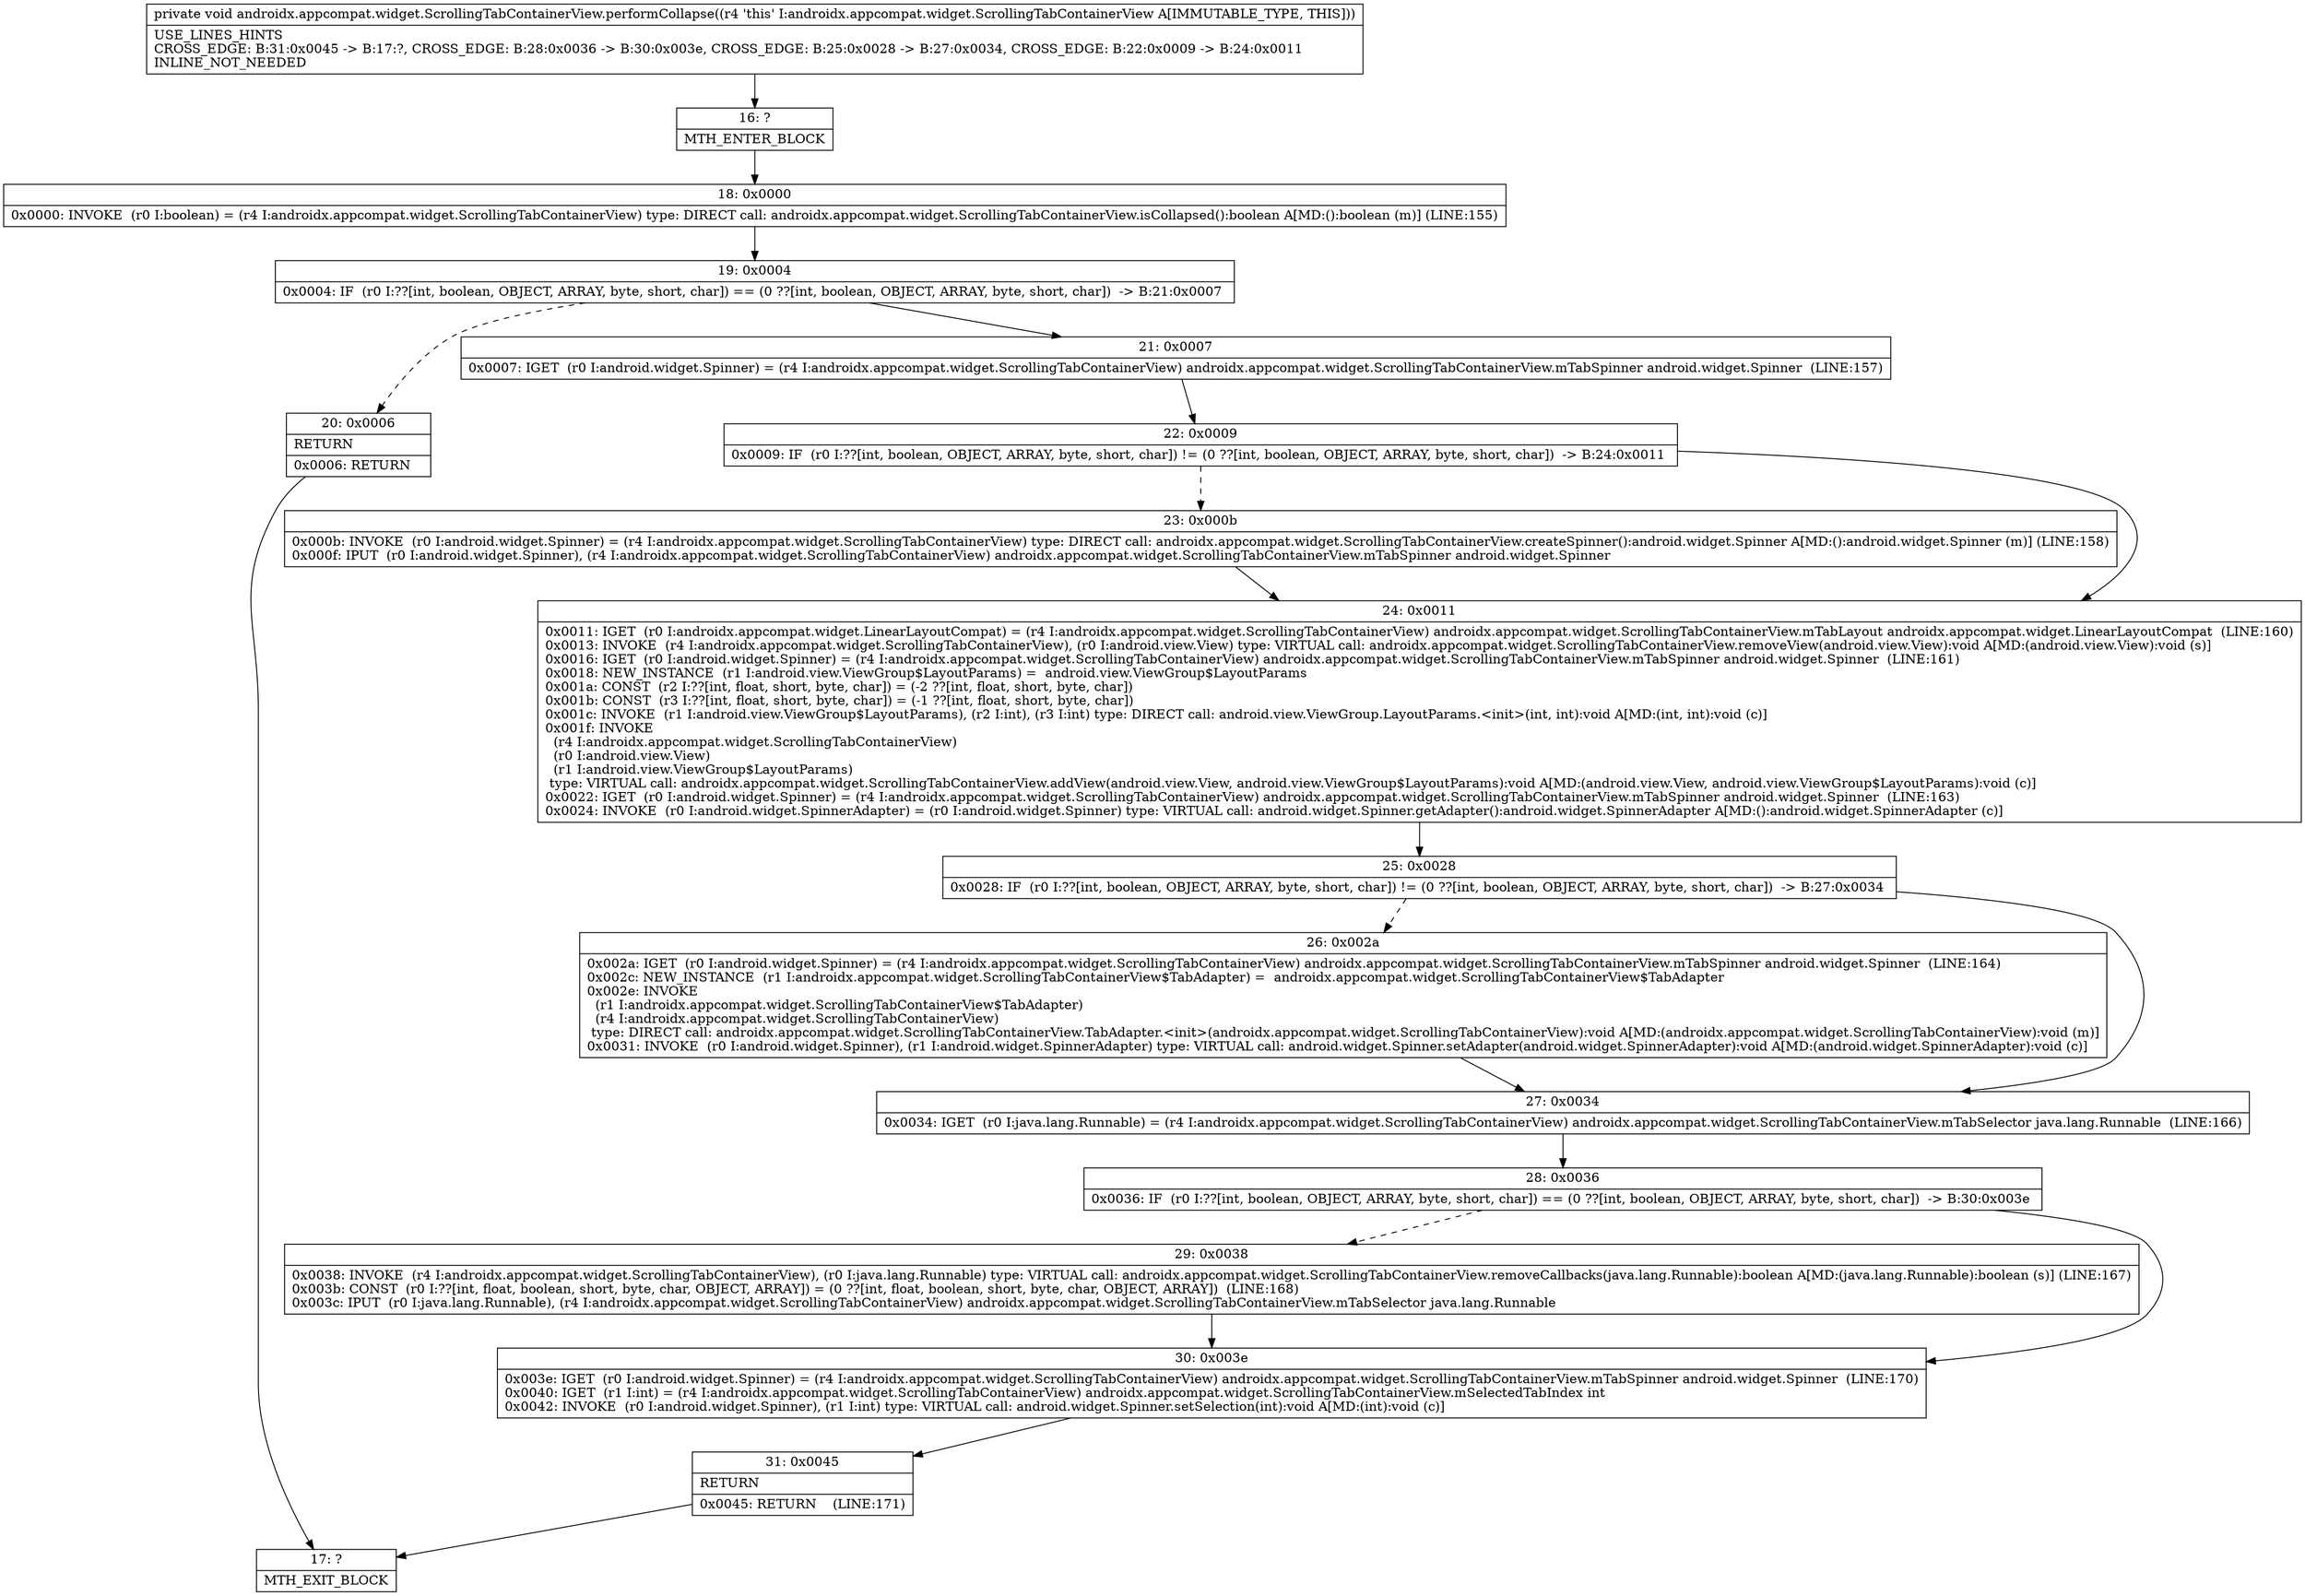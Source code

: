 digraph "CFG forandroidx.appcompat.widget.ScrollingTabContainerView.performCollapse()V" {
Node_16 [shape=record,label="{16\:\ ?|MTH_ENTER_BLOCK\l}"];
Node_18 [shape=record,label="{18\:\ 0x0000|0x0000: INVOKE  (r0 I:boolean) = (r4 I:androidx.appcompat.widget.ScrollingTabContainerView) type: DIRECT call: androidx.appcompat.widget.ScrollingTabContainerView.isCollapsed():boolean A[MD:():boolean (m)] (LINE:155)\l}"];
Node_19 [shape=record,label="{19\:\ 0x0004|0x0004: IF  (r0 I:??[int, boolean, OBJECT, ARRAY, byte, short, char]) == (0 ??[int, boolean, OBJECT, ARRAY, byte, short, char])  \-\> B:21:0x0007 \l}"];
Node_20 [shape=record,label="{20\:\ 0x0006|RETURN\l|0x0006: RETURN   \l}"];
Node_17 [shape=record,label="{17\:\ ?|MTH_EXIT_BLOCK\l}"];
Node_21 [shape=record,label="{21\:\ 0x0007|0x0007: IGET  (r0 I:android.widget.Spinner) = (r4 I:androidx.appcompat.widget.ScrollingTabContainerView) androidx.appcompat.widget.ScrollingTabContainerView.mTabSpinner android.widget.Spinner  (LINE:157)\l}"];
Node_22 [shape=record,label="{22\:\ 0x0009|0x0009: IF  (r0 I:??[int, boolean, OBJECT, ARRAY, byte, short, char]) != (0 ??[int, boolean, OBJECT, ARRAY, byte, short, char])  \-\> B:24:0x0011 \l}"];
Node_23 [shape=record,label="{23\:\ 0x000b|0x000b: INVOKE  (r0 I:android.widget.Spinner) = (r4 I:androidx.appcompat.widget.ScrollingTabContainerView) type: DIRECT call: androidx.appcompat.widget.ScrollingTabContainerView.createSpinner():android.widget.Spinner A[MD:():android.widget.Spinner (m)] (LINE:158)\l0x000f: IPUT  (r0 I:android.widget.Spinner), (r4 I:androidx.appcompat.widget.ScrollingTabContainerView) androidx.appcompat.widget.ScrollingTabContainerView.mTabSpinner android.widget.Spinner \l}"];
Node_24 [shape=record,label="{24\:\ 0x0011|0x0011: IGET  (r0 I:androidx.appcompat.widget.LinearLayoutCompat) = (r4 I:androidx.appcompat.widget.ScrollingTabContainerView) androidx.appcompat.widget.ScrollingTabContainerView.mTabLayout androidx.appcompat.widget.LinearLayoutCompat  (LINE:160)\l0x0013: INVOKE  (r4 I:androidx.appcompat.widget.ScrollingTabContainerView), (r0 I:android.view.View) type: VIRTUAL call: androidx.appcompat.widget.ScrollingTabContainerView.removeView(android.view.View):void A[MD:(android.view.View):void (s)]\l0x0016: IGET  (r0 I:android.widget.Spinner) = (r4 I:androidx.appcompat.widget.ScrollingTabContainerView) androidx.appcompat.widget.ScrollingTabContainerView.mTabSpinner android.widget.Spinner  (LINE:161)\l0x0018: NEW_INSTANCE  (r1 I:android.view.ViewGroup$LayoutParams) =  android.view.ViewGroup$LayoutParams \l0x001a: CONST  (r2 I:??[int, float, short, byte, char]) = (\-2 ??[int, float, short, byte, char]) \l0x001b: CONST  (r3 I:??[int, float, short, byte, char]) = (\-1 ??[int, float, short, byte, char]) \l0x001c: INVOKE  (r1 I:android.view.ViewGroup$LayoutParams), (r2 I:int), (r3 I:int) type: DIRECT call: android.view.ViewGroup.LayoutParams.\<init\>(int, int):void A[MD:(int, int):void (c)]\l0x001f: INVOKE  \l  (r4 I:androidx.appcompat.widget.ScrollingTabContainerView)\l  (r0 I:android.view.View)\l  (r1 I:android.view.ViewGroup$LayoutParams)\l type: VIRTUAL call: androidx.appcompat.widget.ScrollingTabContainerView.addView(android.view.View, android.view.ViewGroup$LayoutParams):void A[MD:(android.view.View, android.view.ViewGroup$LayoutParams):void (c)]\l0x0022: IGET  (r0 I:android.widget.Spinner) = (r4 I:androidx.appcompat.widget.ScrollingTabContainerView) androidx.appcompat.widget.ScrollingTabContainerView.mTabSpinner android.widget.Spinner  (LINE:163)\l0x0024: INVOKE  (r0 I:android.widget.SpinnerAdapter) = (r0 I:android.widget.Spinner) type: VIRTUAL call: android.widget.Spinner.getAdapter():android.widget.SpinnerAdapter A[MD:():android.widget.SpinnerAdapter (c)]\l}"];
Node_25 [shape=record,label="{25\:\ 0x0028|0x0028: IF  (r0 I:??[int, boolean, OBJECT, ARRAY, byte, short, char]) != (0 ??[int, boolean, OBJECT, ARRAY, byte, short, char])  \-\> B:27:0x0034 \l}"];
Node_26 [shape=record,label="{26\:\ 0x002a|0x002a: IGET  (r0 I:android.widget.Spinner) = (r4 I:androidx.appcompat.widget.ScrollingTabContainerView) androidx.appcompat.widget.ScrollingTabContainerView.mTabSpinner android.widget.Spinner  (LINE:164)\l0x002c: NEW_INSTANCE  (r1 I:androidx.appcompat.widget.ScrollingTabContainerView$TabAdapter) =  androidx.appcompat.widget.ScrollingTabContainerView$TabAdapter \l0x002e: INVOKE  \l  (r1 I:androidx.appcompat.widget.ScrollingTabContainerView$TabAdapter)\l  (r4 I:androidx.appcompat.widget.ScrollingTabContainerView)\l type: DIRECT call: androidx.appcompat.widget.ScrollingTabContainerView.TabAdapter.\<init\>(androidx.appcompat.widget.ScrollingTabContainerView):void A[MD:(androidx.appcompat.widget.ScrollingTabContainerView):void (m)]\l0x0031: INVOKE  (r0 I:android.widget.Spinner), (r1 I:android.widget.SpinnerAdapter) type: VIRTUAL call: android.widget.Spinner.setAdapter(android.widget.SpinnerAdapter):void A[MD:(android.widget.SpinnerAdapter):void (c)]\l}"];
Node_27 [shape=record,label="{27\:\ 0x0034|0x0034: IGET  (r0 I:java.lang.Runnable) = (r4 I:androidx.appcompat.widget.ScrollingTabContainerView) androidx.appcompat.widget.ScrollingTabContainerView.mTabSelector java.lang.Runnable  (LINE:166)\l}"];
Node_28 [shape=record,label="{28\:\ 0x0036|0x0036: IF  (r0 I:??[int, boolean, OBJECT, ARRAY, byte, short, char]) == (0 ??[int, boolean, OBJECT, ARRAY, byte, short, char])  \-\> B:30:0x003e \l}"];
Node_29 [shape=record,label="{29\:\ 0x0038|0x0038: INVOKE  (r4 I:androidx.appcompat.widget.ScrollingTabContainerView), (r0 I:java.lang.Runnable) type: VIRTUAL call: androidx.appcompat.widget.ScrollingTabContainerView.removeCallbacks(java.lang.Runnable):boolean A[MD:(java.lang.Runnable):boolean (s)] (LINE:167)\l0x003b: CONST  (r0 I:??[int, float, boolean, short, byte, char, OBJECT, ARRAY]) = (0 ??[int, float, boolean, short, byte, char, OBJECT, ARRAY])  (LINE:168)\l0x003c: IPUT  (r0 I:java.lang.Runnable), (r4 I:androidx.appcompat.widget.ScrollingTabContainerView) androidx.appcompat.widget.ScrollingTabContainerView.mTabSelector java.lang.Runnable \l}"];
Node_30 [shape=record,label="{30\:\ 0x003e|0x003e: IGET  (r0 I:android.widget.Spinner) = (r4 I:androidx.appcompat.widget.ScrollingTabContainerView) androidx.appcompat.widget.ScrollingTabContainerView.mTabSpinner android.widget.Spinner  (LINE:170)\l0x0040: IGET  (r1 I:int) = (r4 I:androidx.appcompat.widget.ScrollingTabContainerView) androidx.appcompat.widget.ScrollingTabContainerView.mSelectedTabIndex int \l0x0042: INVOKE  (r0 I:android.widget.Spinner), (r1 I:int) type: VIRTUAL call: android.widget.Spinner.setSelection(int):void A[MD:(int):void (c)]\l}"];
Node_31 [shape=record,label="{31\:\ 0x0045|RETURN\l|0x0045: RETURN    (LINE:171)\l}"];
MethodNode[shape=record,label="{private void androidx.appcompat.widget.ScrollingTabContainerView.performCollapse((r4 'this' I:androidx.appcompat.widget.ScrollingTabContainerView A[IMMUTABLE_TYPE, THIS]))  | USE_LINES_HINTS\lCROSS_EDGE: B:31:0x0045 \-\> B:17:?, CROSS_EDGE: B:28:0x0036 \-\> B:30:0x003e, CROSS_EDGE: B:25:0x0028 \-\> B:27:0x0034, CROSS_EDGE: B:22:0x0009 \-\> B:24:0x0011\lINLINE_NOT_NEEDED\l}"];
MethodNode -> Node_16;Node_16 -> Node_18;
Node_18 -> Node_19;
Node_19 -> Node_20[style=dashed];
Node_19 -> Node_21;
Node_20 -> Node_17;
Node_21 -> Node_22;
Node_22 -> Node_23[style=dashed];
Node_22 -> Node_24;
Node_23 -> Node_24;
Node_24 -> Node_25;
Node_25 -> Node_26[style=dashed];
Node_25 -> Node_27;
Node_26 -> Node_27;
Node_27 -> Node_28;
Node_28 -> Node_29[style=dashed];
Node_28 -> Node_30;
Node_29 -> Node_30;
Node_30 -> Node_31;
Node_31 -> Node_17;
}

